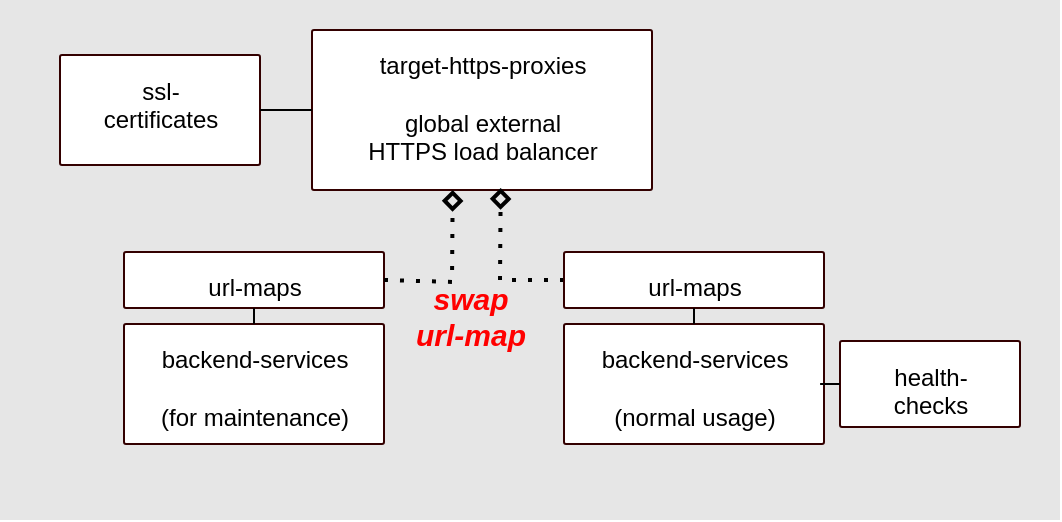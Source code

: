 <mxfile version="21.1.8" type="device">
  <diagram id="cstUYs0_MrwpeLKSXvVJ" name="Page-1">
    <mxGraphModel dx="973" dy="745" grid="1" gridSize="10" guides="1" tooltips="1" connect="1" arrows="1" fold="1" page="1" pageScale="1" pageWidth="850" pageHeight="1100" math="0" shadow="0">
      <root>
        <mxCell id="0" />
        <mxCell id="1" parent="0" />
        <mxCell id="PixU_zPo2oAfD264CS3G-1" value="" style="rounded=0;whiteSpace=wrap;html=1;fontColor=#717171;labelBackgroundColor=#717171;fillColor=#E6E6E6;strokeColor=none;" vertex="1" parent="1">
          <mxGeometry x="190" y="160" width="530" height="260" as="geometry" />
        </mxCell>
        <mxCell id="4L4TsIcvxuaD26HZeU3--1" value="&lt;div&gt;ssl-&lt;/div&gt;&lt;div&gt;certificates&lt;/div&gt;" style="sketch=0;points=[[0,0,0],[0.25,0,0],[0.5,0,0],[0.75,0,0],[1,0,0],[1,0.25,0],[1,0.5,0],[1,0.75,0],[1,1,0],[0.75,1,0],[0.5,1,0],[0.25,1,0],[0,1,0],[0,0.75,0],[0,0.5,0],[0,0.25,0]];rounded=1;absoluteArcSize=1;arcSize=2;html=1;strokeColor=#330000;gradientColor=none;shadow=0;dashed=0;fontSize=12;fontColor=#000000;align=center;verticalAlign=top;spacing=10;spacingTop=-4;fillColor=#FFFFFF;strokeWidth=1;" parent="1" vertex="1">
          <mxGeometry x="220" y="187.5" width="100" height="55" as="geometry" />
        </mxCell>
        <mxCell id="BPpdw_s69a40fWfZZwsO-12" value="&lt;div&gt;backend-services&lt;/div&gt;&lt;div&gt;&lt;br&gt;&lt;/div&gt;&lt;div&gt;(normal usage)&lt;br&gt;&lt;/div&gt;" style="sketch=0;points=[[0,0,0],[0.25,0,0],[0.5,0,0],[0.75,0,0],[1,0,0],[1,0.25,0],[1,0.5,0],[1,0.75,0],[1,1,0],[0.75,1,0],[0.5,1,0],[0.25,1,0],[0,1,0],[0,0.75,0],[0,0.5,0],[0,0.25,0]];rounded=1;absoluteArcSize=1;arcSize=2;html=1;strokeColor=#330000;gradientColor=none;shadow=0;dashed=0;fontSize=12;fontColor=#000000;align=center;verticalAlign=top;spacing=10;spacingTop=-4;fillColor=#FFFFFF;strokeWidth=1;" parent="1" vertex="1">
          <mxGeometry x="472" y="322" width="130" height="60" as="geometry" />
        </mxCell>
        <mxCell id="BPpdw_s69a40fWfZZwsO-19" value="&lt;div&gt;health-&lt;/div&gt;&lt;div&gt;checks&lt;/div&gt;" style="sketch=0;points=[[0,0,0],[0.25,0,0],[0.5,0,0],[0.75,0,0],[1,0,0],[1,0.25,0],[1,0.5,0],[1,0.75,0],[1,1,0],[0.75,1,0],[0.5,1,0],[0.25,1,0],[0,1,0],[0,0.75,0],[0,0.5,0],[0,0.25,0]];rounded=1;absoluteArcSize=1;arcSize=2;html=1;strokeColor=#330000;gradientColor=none;shadow=0;dashed=0;fontSize=12;fontColor=#000000;align=center;verticalAlign=top;spacing=10;spacingTop=-4;fillColor=#FFFFFF;strokeWidth=1;" parent="1" vertex="1">
          <mxGeometry x="610" y="330.5" width="90" height="43" as="geometry" />
        </mxCell>
        <mxCell id="BPpdw_s69a40fWfZZwsO-28" value="" style="endArrow=none;html=1;rounded=0;entryX=0;entryY=0.5;entryDx=0;entryDy=0;entryPerimeter=0;exitX=0.985;exitY=0.5;exitDx=0;exitDy=0;exitPerimeter=0;" parent="1" source="BPpdw_s69a40fWfZZwsO-12" target="BPpdw_s69a40fWfZZwsO-19" edge="1">
          <mxGeometry width="50" height="50" relative="1" as="geometry">
            <mxPoint x="435" y="507" as="sourcePoint" />
            <mxPoint x="485" y="457" as="targetPoint" />
          </mxGeometry>
        </mxCell>
        <mxCell id="BPpdw_s69a40fWfZZwsO-32" value="&lt;div&gt;target-https-proxies&lt;/div&gt;&lt;div&gt;&lt;br&gt;&lt;/div&gt;&lt;div&gt;global external&lt;/div&gt;&lt;div&gt;HTTPS load balancer&lt;br&gt;&lt;/div&gt;" style="sketch=0;points=[[0,0,0],[0.25,0,0],[0.5,0,0],[0.75,0,0],[1,0,0],[1,0.25,0],[1,0.5,0],[1,0.75,0],[1,1,0],[0.75,1,0],[0.5,1,0],[0.25,1,0],[0,1,0],[0,0.75,0],[0,0.5,0],[0,0.25,0]];rounded=1;absoluteArcSize=1;arcSize=2;html=1;strokeColor=#330000;gradientColor=none;shadow=0;dashed=0;fontSize=12;fontColor=#000000;align=center;verticalAlign=top;spacing=10;spacingTop=-4;fillColor=#FFFFFF;strokeWidth=1;" parent="1" vertex="1">
          <mxGeometry x="346" y="175" width="170" height="80" as="geometry" />
        </mxCell>
        <mxCell id="BPpdw_s69a40fWfZZwsO-35" value="" style="endArrow=none;html=1;rounded=0;entryX=0;entryY=0.5;entryDx=0;entryDy=0;entryPerimeter=0;" parent="1" source="4L4TsIcvxuaD26HZeU3--1" target="BPpdw_s69a40fWfZZwsO-32" edge="1">
          <mxGeometry width="50" height="50" relative="1" as="geometry">
            <mxPoint x="208" y="547" as="sourcePoint" />
            <mxPoint x="258" y="497" as="targetPoint" />
          </mxGeometry>
        </mxCell>
        <mxCell id="X4NesGkVoh1Z93VtBxHY-2" value="&lt;div&gt;backend-services&lt;/div&gt;&lt;div&gt;&lt;br&gt;&lt;/div&gt;&lt;div&gt;(for maintenance)&lt;br&gt;&lt;/div&gt;" style="sketch=0;points=[[0,0,0],[0.25,0,0],[0.5,0,0],[0.75,0,0],[1,0,0],[1,0.25,0],[1,0.5,0],[1,0.75,0],[1,1,0],[0.75,1,0],[0.5,1,0],[0.25,1,0],[0,1,0],[0,0.75,0],[0,0.5,0],[0,0.25,0]];rounded=1;absoluteArcSize=1;arcSize=2;html=1;strokeColor=#330000;gradientColor=none;shadow=0;dashed=0;fontSize=12;fontColor=#000000;align=center;verticalAlign=top;spacing=10;spacingTop=-4;fillColor=#FFFFFF;strokeWidth=1;" parent="1" vertex="1">
          <mxGeometry x="252" y="322" width="130" height="60" as="geometry" />
        </mxCell>
        <mxCell id="X4NesGkVoh1Z93VtBxHY-24" value="&lt;div style=&quot;font-size: 15px;&quot;&gt;&lt;font style=&quot;font-size: 15px;&quot;&gt;&lt;span style=&quot;font-size: 15px;&quot;&gt;swap&lt;br style=&quot;font-size: 15px;&quot;&gt;&lt;/span&gt;&lt;/font&gt;&lt;/div&gt;&lt;div style=&quot;font-size: 15px;&quot;&gt;&lt;font style=&quot;font-size: 15px;&quot;&gt;&lt;span style=&quot;font-size: 15px;&quot;&gt;url-map&lt;/span&gt;&lt;/font&gt;&lt;br style=&quot;font-size: 15px;&quot;&gt;&lt;/div&gt;" style="text;html=1;resizable=0;autosize=1;align=center;verticalAlign=middle;points=[];fillColor=none;strokeColor=none;rounded=0;fontStyle=3;fontColor=#FF0000;fontSize=15;" parent="1" vertex="1">
          <mxGeometry x="385" y="292.5" width="80" height="50" as="geometry" />
        </mxCell>
        <mxCell id="X4NesGkVoh1Z93VtBxHY-29" value="" style="endArrow=diamond;dashed=1;html=1;dashPattern=1 3;strokeWidth=2;rounded=0;fontSize=11;fontColor=#FF0000;endFill=0;exitX=0;exitY=0.5;exitDx=0;exitDy=0;exitPerimeter=0;entryX=0.555;entryY=0.988;entryDx=0;entryDy=0;entryPerimeter=0;" parent="1" source="LVqlX_i8fJR3tGQq3VMP-5" target="BPpdw_s69a40fWfZZwsO-32" edge="1">
          <mxGeometry width="50" height="50" relative="1" as="geometry">
            <mxPoint x="470" y="350" as="sourcePoint" />
            <mxPoint x="440" y="260" as="targetPoint" />
            <Array as="points">
              <mxPoint x="440" y="300" />
            </Array>
          </mxGeometry>
        </mxCell>
        <mxCell id="LVqlX_i8fJR3tGQq3VMP-2" value="url-maps" style="sketch=0;points=[[0,0,0],[0.25,0,0],[0.5,0,0],[0.75,0,0],[1,0,0],[1,0.25,0],[1,0.5,0],[1,0.75,0],[1,1,0],[0.75,1,0],[0.5,1,0],[0.25,1,0],[0,1,0],[0,0.75,0],[0,0.5,0],[0,0.25,0]];rounded=1;absoluteArcSize=1;arcSize=2;html=1;strokeColor=#330000;gradientColor=none;shadow=0;dashed=0;fontSize=12;fontColor=#000000;align=center;verticalAlign=top;spacing=10;spacingTop=-4;fillColor=#FFFFFF;strokeWidth=1;" parent="1" vertex="1">
          <mxGeometry x="252" y="286" width="130" height="28" as="geometry" />
        </mxCell>
        <mxCell id="LVqlX_i8fJR3tGQq3VMP-4" value="" style="endArrow=none;html=1;rounded=0;entryX=0.5;entryY=1;entryDx=0;entryDy=0;entryPerimeter=0;exitX=0.5;exitY=0;exitDx=0;exitDy=0;exitPerimeter=0;" parent="1" source="X4NesGkVoh1Z93VtBxHY-2" target="LVqlX_i8fJR3tGQq3VMP-2" edge="1">
          <mxGeometry width="50" height="50" relative="1" as="geometry">
            <mxPoint x="400" y="450" as="sourcePoint" />
            <mxPoint x="450" y="400" as="targetPoint" />
          </mxGeometry>
        </mxCell>
        <mxCell id="LVqlX_i8fJR3tGQq3VMP-5" value="url-maps" style="sketch=0;points=[[0,0,0],[0.25,0,0],[0.5,0,0],[0.75,0,0],[1,0,0],[1,0.25,0],[1,0.5,0],[1,0.75,0],[1,1,0],[0.75,1,0],[0.5,1,0],[0.25,1,0],[0,1,0],[0,0.75,0],[0,0.5,0],[0,0.25,0]];rounded=1;absoluteArcSize=1;arcSize=2;html=1;strokeColor=#330000;gradientColor=none;shadow=0;dashed=0;fontSize=12;fontColor=#000000;align=center;verticalAlign=top;spacing=10;spacingTop=-4;fillColor=#FFFFFF;strokeWidth=1;" parent="1" vertex="1">
          <mxGeometry x="472" y="286" width="130" height="28" as="geometry" />
        </mxCell>
        <mxCell id="LVqlX_i8fJR3tGQq3VMP-6" value="" style="endArrow=none;html=1;rounded=0;entryX=0.5;entryY=1;entryDx=0;entryDy=0;entryPerimeter=0;exitX=0.5;exitY=0;exitDx=0;exitDy=0;exitPerimeter=0;" parent="1" target="LVqlX_i8fJR3tGQq3VMP-5" edge="1">
          <mxGeometry width="50" height="50" relative="1" as="geometry">
            <mxPoint x="537" y="322" as="sourcePoint" />
            <mxPoint x="670" y="400" as="targetPoint" />
          </mxGeometry>
        </mxCell>
        <mxCell id="LVqlX_i8fJR3tGQq3VMP-7" value="" style="endArrow=diamond;dashed=1;html=1;dashPattern=1 3;strokeWidth=2;rounded=0;fontSize=11;fontColor=#FF0000;endFill=0;exitX=1;exitY=0.5;exitDx=0;exitDy=0;exitPerimeter=0;entryX=0.555;entryY=0.988;entryDx=0;entryDy=0;entryPerimeter=0;" parent="1" source="LVqlX_i8fJR3tGQq3VMP-2" edge="1">
          <mxGeometry width="50" height="50" relative="1" as="geometry">
            <mxPoint x="448" y="300.96" as="sourcePoint" />
            <mxPoint x="416.35" y="255.0" as="targetPoint" />
            <Array as="points">
              <mxPoint x="416" y="300.96" />
            </Array>
          </mxGeometry>
        </mxCell>
      </root>
    </mxGraphModel>
  </diagram>
</mxfile>
